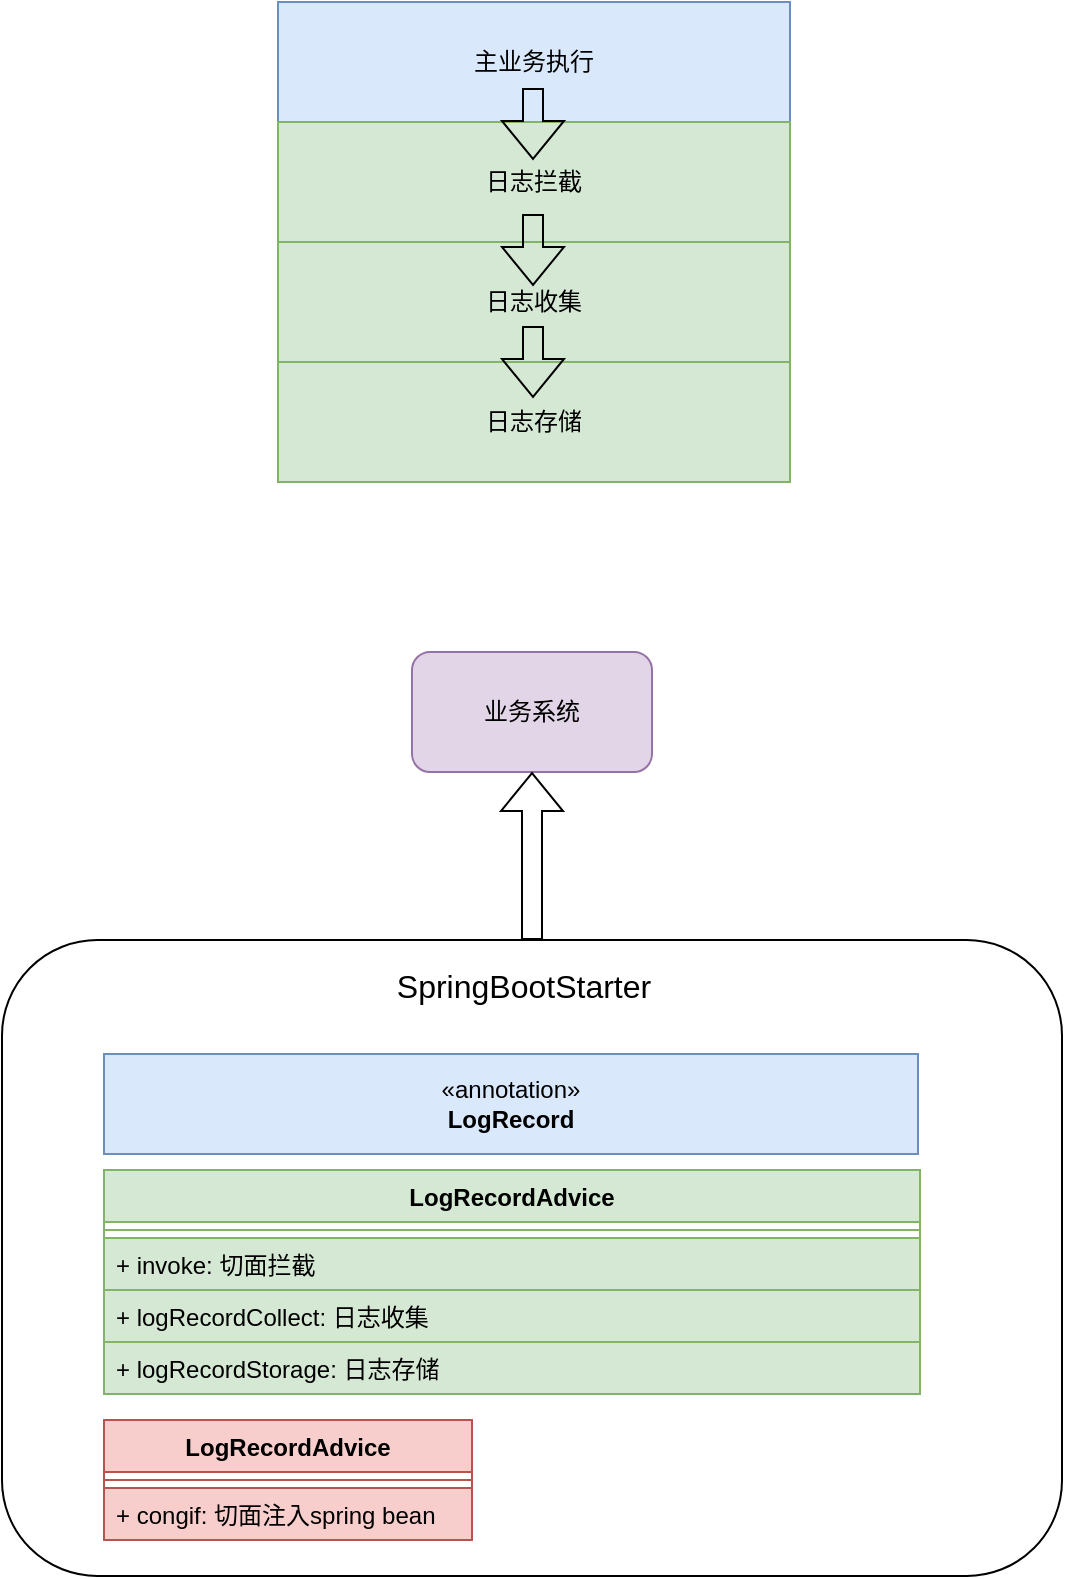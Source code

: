 <mxfile version="21.6.2" type="github">
  <diagram name="第 1 页" id="xs4n87azNwswCmorah3y">
    <mxGraphModel dx="954" dy="616" grid="0" gridSize="10" guides="1" tooltips="1" connect="1" arrows="1" fold="1" page="0" pageScale="1" pageWidth="827" pageHeight="1169" math="0" shadow="0">
      <root>
        <mxCell id="0" />
        <mxCell id="1" parent="0" />
        <mxCell id="AZZZVH1Z4GccfO3t_m8a-24" value="" style="rounded=1;whiteSpace=wrap;html=1;" vertex="1" parent="1">
          <mxGeometry x="108" y="562" width="530" height="318" as="geometry" />
        </mxCell>
        <mxCell id="AZZZVH1Z4GccfO3t_m8a-1" value="主业务执行" style="rounded=0;whiteSpace=wrap;html=1;fillColor=#dae8fc;strokeColor=#6c8ebf;" vertex="1" parent="1">
          <mxGeometry x="246" y="93" width="256" height="60" as="geometry" />
        </mxCell>
        <mxCell id="AZZZVH1Z4GccfO3t_m8a-2" value="日志拦截" style="rounded=0;whiteSpace=wrap;html=1;fillColor=#d5e8d4;strokeColor=#82b366;" vertex="1" parent="1">
          <mxGeometry x="246" y="153" width="256" height="60" as="geometry" />
        </mxCell>
        <mxCell id="AZZZVH1Z4GccfO3t_m8a-3" value="日志收集" style="rounded=0;whiteSpace=wrap;html=1;fillColor=#d5e8d4;strokeColor=#82b366;" vertex="1" parent="1">
          <mxGeometry x="246" y="213" width="256" height="60" as="geometry" />
        </mxCell>
        <mxCell id="AZZZVH1Z4GccfO3t_m8a-4" value="日志存储" style="rounded=0;whiteSpace=wrap;html=1;fillColor=#d5e8d4;strokeColor=#82b366;" vertex="1" parent="1">
          <mxGeometry x="246" y="273" width="256" height="60" as="geometry" />
        </mxCell>
        <mxCell id="AZZZVH1Z4GccfO3t_m8a-5" value="" style="shape=flexArrow;endArrow=classic;html=1;rounded=0;" edge="1" parent="1">
          <mxGeometry width="50" height="50" relative="1" as="geometry">
            <mxPoint x="373.5" y="136" as="sourcePoint" />
            <mxPoint x="373.5" y="172" as="targetPoint" />
          </mxGeometry>
        </mxCell>
        <mxCell id="AZZZVH1Z4GccfO3t_m8a-6" value="" style="shape=flexArrow;endArrow=classic;html=1;rounded=0;" edge="1" parent="1">
          <mxGeometry width="50" height="50" relative="1" as="geometry">
            <mxPoint x="373.5" y="199" as="sourcePoint" />
            <mxPoint x="373.5" y="235" as="targetPoint" />
          </mxGeometry>
        </mxCell>
        <mxCell id="AZZZVH1Z4GccfO3t_m8a-7" value="" style="shape=flexArrow;endArrow=classic;html=1;rounded=0;" edge="1" parent="1">
          <mxGeometry width="50" height="50" relative="1" as="geometry">
            <mxPoint x="373.5" y="255" as="sourcePoint" />
            <mxPoint x="373.5" y="291" as="targetPoint" />
          </mxGeometry>
        </mxCell>
        <mxCell id="AZZZVH1Z4GccfO3t_m8a-12" value="«annotation»&lt;br&gt;&lt;b&gt;LogRecord&lt;/b&gt;" style="html=1;whiteSpace=wrap;fillColor=#dae8fc;strokeColor=#6c8ebf;" vertex="1" parent="1">
          <mxGeometry x="159" y="619" width="407" height="50" as="geometry" />
        </mxCell>
        <mxCell id="AZZZVH1Z4GccfO3t_m8a-13" value="LogRecordAdvice" style="swimlane;fontStyle=1;align=center;verticalAlign=top;childLayout=stackLayout;horizontal=1;startSize=26;horizontalStack=0;resizeParent=1;resizeParentMax=0;resizeLast=0;collapsible=1;marginBottom=0;whiteSpace=wrap;html=1;fillColor=#d5e8d4;strokeColor=#82b366;" vertex="1" parent="1">
          <mxGeometry x="159" y="677" width="408" height="112" as="geometry" />
        </mxCell>
        <mxCell id="AZZZVH1Z4GccfO3t_m8a-15" value="" style="line;strokeWidth=1;fillColor=#d5e8d4;align=left;verticalAlign=middle;spacingTop=-1;spacingLeft=3;spacingRight=3;rotatable=0;labelPosition=right;points=[];portConstraint=eastwest;strokeColor=#82b366;" vertex="1" parent="AZZZVH1Z4GccfO3t_m8a-13">
          <mxGeometry y="26" width="408" height="8" as="geometry" />
        </mxCell>
        <mxCell id="AZZZVH1Z4GccfO3t_m8a-17" value="+&amp;nbsp;invoke&lt;span style=&quot;background-color: initial;&quot;&gt;: 切面拦截&lt;/span&gt;" style="text;strokeColor=#82b366;fillColor=#d5e8d4;align=left;verticalAlign=top;spacingLeft=4;spacingRight=4;overflow=hidden;rotatable=0;points=[[0,0.5],[1,0.5]];portConstraint=eastwest;whiteSpace=wrap;html=1;" vertex="1" parent="AZZZVH1Z4GccfO3t_m8a-13">
          <mxGeometry y="34" width="408" height="26" as="geometry" />
        </mxCell>
        <mxCell id="AZZZVH1Z4GccfO3t_m8a-16" value="+&amp;nbsp;logRecordCollect&lt;span style=&quot;background-color: initial;&quot;&gt;: 日志收集&lt;/span&gt;" style="text;strokeColor=#82b366;fillColor=#d5e8d4;align=left;verticalAlign=top;spacingLeft=4;spacingRight=4;overflow=hidden;rotatable=0;points=[[0,0.5],[1,0.5]];portConstraint=eastwest;whiteSpace=wrap;html=1;" vertex="1" parent="AZZZVH1Z4GccfO3t_m8a-13">
          <mxGeometry y="60" width="408" height="26" as="geometry" />
        </mxCell>
        <mxCell id="AZZZVH1Z4GccfO3t_m8a-18" value="+&amp;nbsp;logRecordStorage&lt;span style=&quot;background-color: initial;&quot;&gt;: 日志存储&lt;/span&gt;" style="text;strokeColor=#82b366;fillColor=#d5e8d4;align=left;verticalAlign=top;spacingLeft=4;spacingRight=4;overflow=hidden;rotatable=0;points=[[0,0.5],[1,0.5]];portConstraint=eastwest;whiteSpace=wrap;html=1;" vertex="1" parent="AZZZVH1Z4GccfO3t_m8a-13">
          <mxGeometry y="86" width="408" height="26" as="geometry" />
        </mxCell>
        <mxCell id="AZZZVH1Z4GccfO3t_m8a-19" value="LogRecordAdvice" style="swimlane;fontStyle=1;align=center;verticalAlign=top;childLayout=stackLayout;horizontal=1;startSize=26;horizontalStack=0;resizeParent=1;resizeParentMax=0;resizeLast=0;collapsible=1;marginBottom=0;whiteSpace=wrap;html=1;fillColor=#f8cecc;strokeColor=#b85450;" vertex="1" parent="1">
          <mxGeometry x="159" y="802" width="184" height="60" as="geometry" />
        </mxCell>
        <mxCell id="AZZZVH1Z4GccfO3t_m8a-20" value="" style="line;strokeWidth=1;fillColor=#f8cecc;align=left;verticalAlign=middle;spacingTop=-1;spacingLeft=3;spacingRight=3;rotatable=0;labelPosition=right;points=[];portConstraint=eastwest;strokeColor=#b85450;" vertex="1" parent="AZZZVH1Z4GccfO3t_m8a-19">
          <mxGeometry y="26" width="184" height="8" as="geometry" />
        </mxCell>
        <mxCell id="AZZZVH1Z4GccfO3t_m8a-21" value="+&amp;nbsp;congif&lt;span style=&quot;background-color: initial;&quot;&gt;: 切面注入spring bean&lt;/span&gt;" style="text;strokeColor=#b85450;fillColor=#f8cecc;align=left;verticalAlign=top;spacingLeft=4;spacingRight=4;overflow=hidden;rotatable=0;points=[[0,0.5],[1,0.5]];portConstraint=eastwest;whiteSpace=wrap;html=1;" vertex="1" parent="AZZZVH1Z4GccfO3t_m8a-19">
          <mxGeometry y="34" width="184" height="26" as="geometry" />
        </mxCell>
        <mxCell id="AZZZVH1Z4GccfO3t_m8a-25" value="&lt;font style=&quot;font-size: 16px;&quot;&gt;SpringBootStarter&lt;/font&gt;" style="text;html=1;strokeColor=none;fillColor=none;align=center;verticalAlign=middle;whiteSpace=wrap;rounded=0;" vertex="1" parent="1">
          <mxGeometry x="281" y="570" width="176" height="30" as="geometry" />
        </mxCell>
        <mxCell id="AZZZVH1Z4GccfO3t_m8a-26" value="业务系统" style="rounded=1;whiteSpace=wrap;html=1;fillColor=#e1d5e7;strokeColor=#9673a6;" vertex="1" parent="1">
          <mxGeometry x="313" y="418" width="120" height="60" as="geometry" />
        </mxCell>
        <mxCell id="AZZZVH1Z4GccfO3t_m8a-27" value="" style="shape=flexArrow;endArrow=classic;html=1;rounded=0;exitX=0.5;exitY=0;exitDx=0;exitDy=0;entryX=0.5;entryY=1;entryDx=0;entryDy=0;" edge="1" parent="1" source="AZZZVH1Z4GccfO3t_m8a-24" target="AZZZVH1Z4GccfO3t_m8a-26">
          <mxGeometry width="50" height="50" relative="1" as="geometry">
            <mxPoint x="372" y="522" as="sourcePoint" />
            <mxPoint x="483" y="520" as="targetPoint" />
          </mxGeometry>
        </mxCell>
      </root>
    </mxGraphModel>
  </diagram>
</mxfile>
